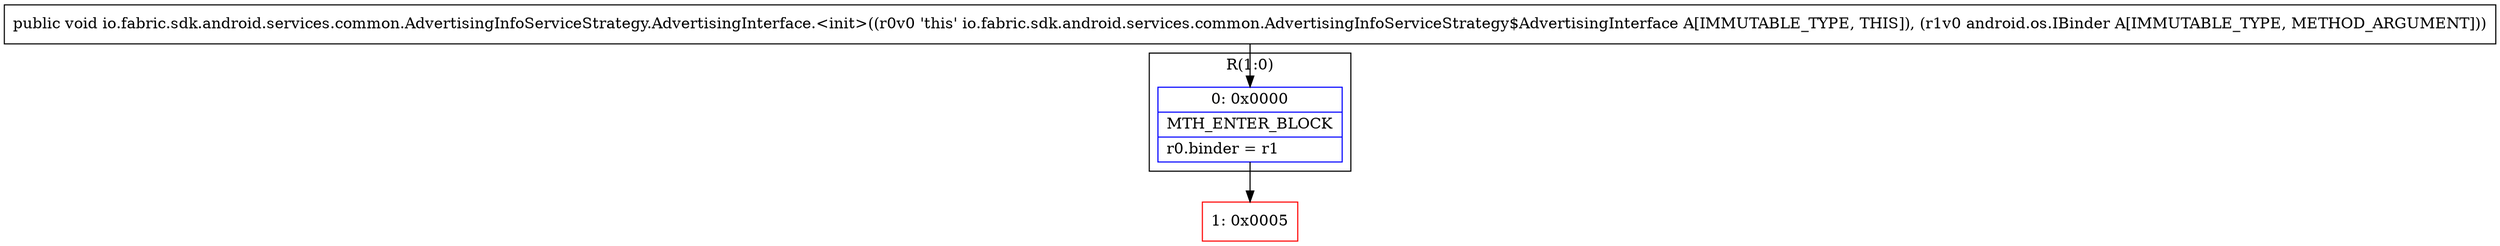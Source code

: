 digraph "CFG forio.fabric.sdk.android.services.common.AdvertisingInfoServiceStrategy.AdvertisingInterface.\<init\>(Landroid\/os\/IBinder;)V" {
subgraph cluster_Region_1645544359 {
label = "R(1:0)";
node [shape=record,color=blue];
Node_0 [shape=record,label="{0\:\ 0x0000|MTH_ENTER_BLOCK\l|r0.binder = r1\l}"];
}
Node_1 [shape=record,color=red,label="{1\:\ 0x0005}"];
MethodNode[shape=record,label="{public void io.fabric.sdk.android.services.common.AdvertisingInfoServiceStrategy.AdvertisingInterface.\<init\>((r0v0 'this' io.fabric.sdk.android.services.common.AdvertisingInfoServiceStrategy$AdvertisingInterface A[IMMUTABLE_TYPE, THIS]), (r1v0 android.os.IBinder A[IMMUTABLE_TYPE, METHOD_ARGUMENT])) }"];
MethodNode -> Node_0;
Node_0 -> Node_1;
}

